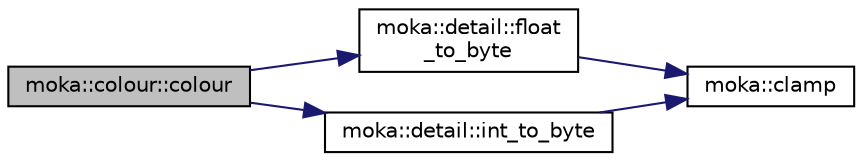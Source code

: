digraph "moka::colour::colour"
{
 // LATEX_PDF_SIZE
  edge [fontname="Helvetica",fontsize="10",labelfontname="Helvetica",labelfontsize="10"];
  node [fontname="Helvetica",fontsize="10",shape=record];
  rankdir="LR";
  Node13 [label="moka::colour::colour",height=0.2,width=0.4,color="black", fillcolor="grey75", style="filled", fontcolor="black",tooltip=" "];
  Node13 -> Node14 [color="midnightblue",fontsize="10",style="solid"];
  Node14 [label="moka::detail::float\l_to_byte",height=0.2,width=0.4,color="black", fillcolor="white", style="filled",URL="$namespacemoka_1_1detail.html#ae7d7310f93779c41997daa340c988dd9",tooltip=" "];
  Node14 -> Node15 [color="midnightblue",fontsize="10",style="solid"];
  Node15 [label="moka::clamp",height=0.2,width=0.4,color="black", fillcolor="white", style="filled",URL="$namespacemoka.html#a2486d1231c4edb9da9ec840669627aa5",tooltip=" "];
  Node13 -> Node16 [color="midnightblue",fontsize="10",style="solid"];
  Node16 [label="moka::detail::int_to_byte",height=0.2,width=0.4,color="black", fillcolor="white", style="filled",URL="$namespacemoka_1_1detail.html#a366b546068df519a1f4295fe4705d5a8",tooltip=" "];
  Node16 -> Node15 [color="midnightblue",fontsize="10",style="solid"];
}
